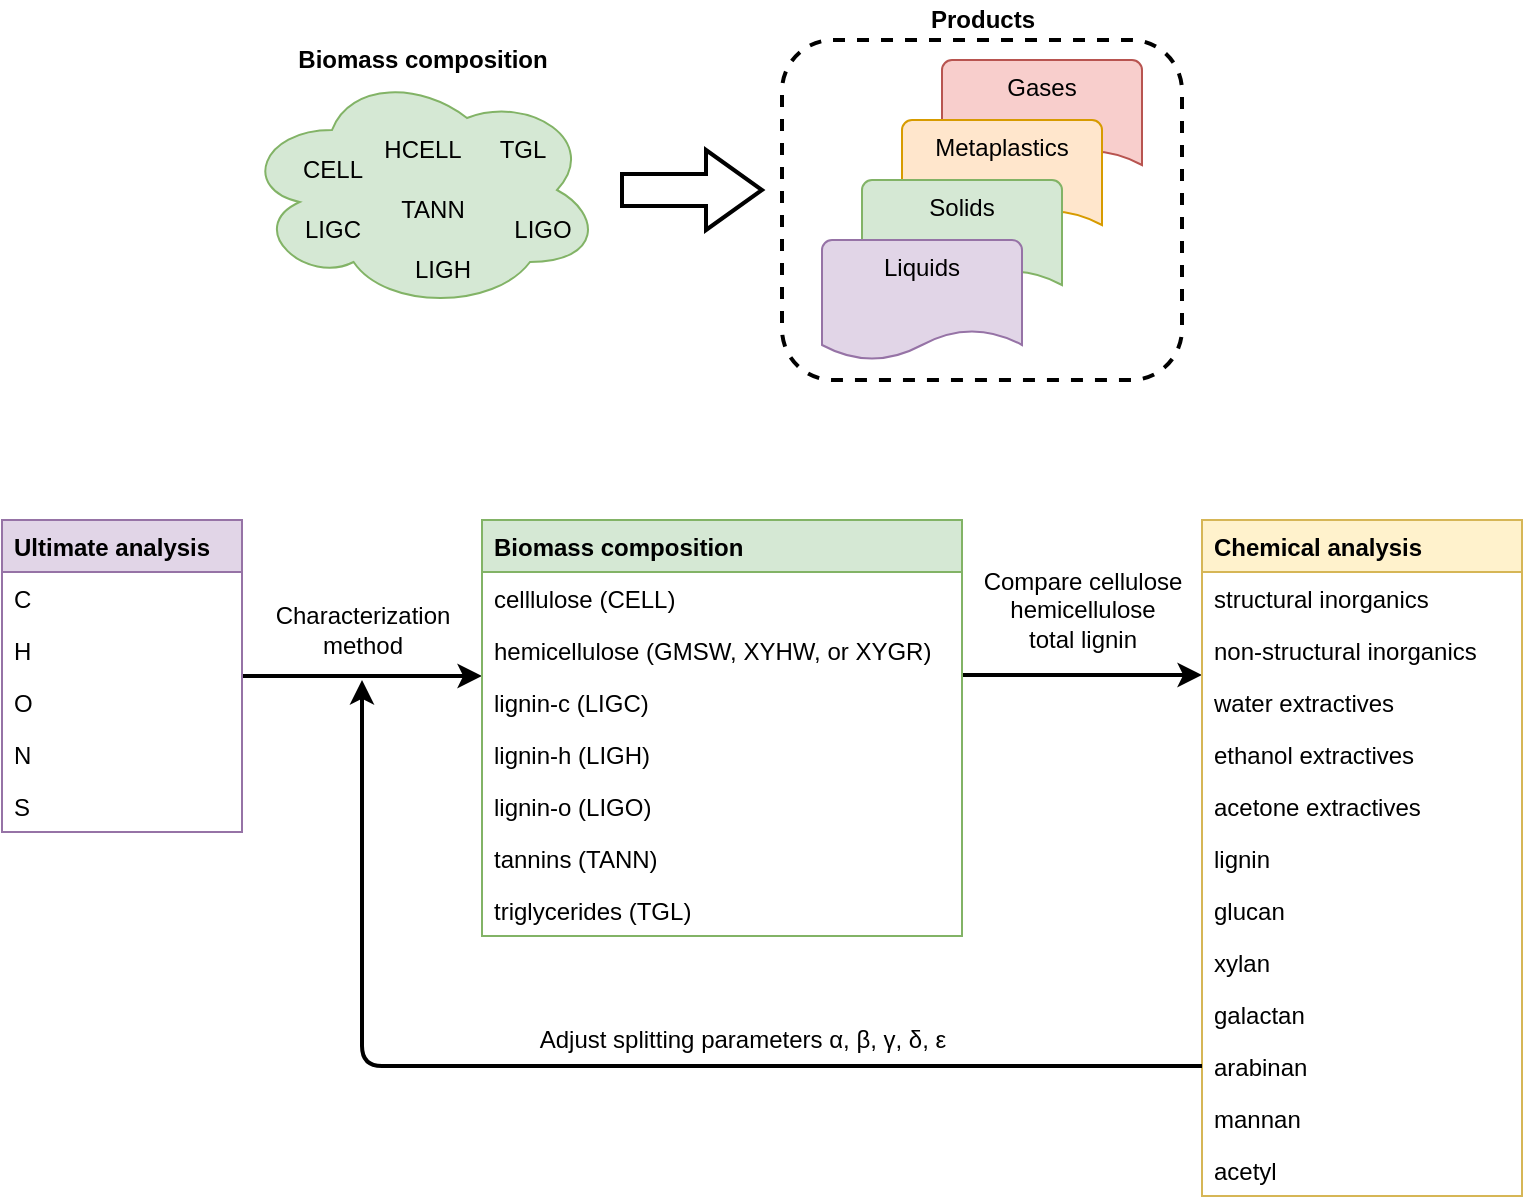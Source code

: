 <mxfile version="14.9.2" type="device"><diagram id="wfAirTrPSHVfJtZQhna5" name="Page-1"><mxGraphModel dx="1070" dy="1123" grid="1" gridSize="10" guides="1" tooltips="1" connect="1" arrows="1" fold="0" page="1" pageScale="1" pageWidth="850" pageHeight="1100" math="0" shadow="0"><root><mxCell id="0"/><mxCell id="1" parent="0"/><mxCell id="IlKrfp-x2JW12tBkUwaj-61" value="Gases" style="strokeWidth=1;html=1;shape=mxgraph.flowchart.document2;whiteSpace=wrap;size=0.25;labelBackgroundColor=none;align=center;verticalAlign=top;fillColor=#f8cecc;strokeColor=#b85450;" parent="1" vertex="1"><mxGeometry x="510" y="70" width="100" height="60" as="geometry"/></mxCell><mxCell id="IlKrfp-x2JW12tBkUwaj-60" value="Metaplastics" style="strokeWidth=1;html=1;shape=mxgraph.flowchart.document2;whiteSpace=wrap;size=0.25;labelBackgroundColor=none;align=center;verticalAlign=top;fillColor=#ffe6cc;strokeColor=#d79b00;" parent="1" vertex="1"><mxGeometry x="490" y="100" width="100" height="60" as="geometry"/></mxCell><mxCell id="IlKrfp-x2JW12tBkUwaj-42" value="" style="ellipse;shape=cloud;whiteSpace=wrap;html=1;labelBackgroundColor=none;align=left;fillColor=#d5e8d4;strokeColor=#82b366;" parent="1" vertex="1"><mxGeometry x="160" y="75" width="180" height="120" as="geometry"/></mxCell><mxCell id="IlKrfp-x2JW12tBkUwaj-43" value="CELL" style="text;html=1;align=center;verticalAlign=middle;resizable=0;points=[];autosize=1;strokeColor=none;" parent="1" vertex="1"><mxGeometry x="180" y="115" width="50" height="20" as="geometry"/></mxCell><mxCell id="IlKrfp-x2JW12tBkUwaj-44" value="LIGC" style="text;html=1;align=center;verticalAlign=middle;resizable=0;points=[];autosize=1;strokeColor=none;" parent="1" vertex="1"><mxGeometry x="185" y="145" width="40" height="20" as="geometry"/></mxCell><mxCell id="IlKrfp-x2JW12tBkUwaj-45" value="LIGH" style="text;html=1;align=center;verticalAlign=middle;resizable=0;points=[];autosize=1;strokeColor=none;" parent="1" vertex="1"><mxGeometry x="240" y="165" width="40" height="20" as="geometry"/></mxCell><mxCell id="IlKrfp-x2JW12tBkUwaj-46" value="LIGO" style="text;html=1;align=center;verticalAlign=middle;resizable=0;points=[];autosize=1;strokeColor=none;" parent="1" vertex="1"><mxGeometry x="290" y="145" width="40" height="20" as="geometry"/></mxCell><mxCell id="IlKrfp-x2JW12tBkUwaj-47" value="TANN" style="text;html=1;align=center;verticalAlign=middle;resizable=0;points=[];autosize=1;strokeColor=none;" parent="1" vertex="1"><mxGeometry x="230" y="135" width="50" height="20" as="geometry"/></mxCell><mxCell id="IlKrfp-x2JW12tBkUwaj-48" value="TGL" style="text;html=1;align=center;verticalAlign=middle;resizable=0;points=[];autosize=1;strokeColor=none;" parent="1" vertex="1"><mxGeometry x="280" y="105" width="40" height="20" as="geometry"/></mxCell><mxCell id="IlKrfp-x2JW12tBkUwaj-49" value="HCELL" style="text;html=1;align=center;verticalAlign=middle;resizable=0;points=[];autosize=1;strokeColor=none;" parent="1" vertex="1"><mxGeometry x="225" y="105" width="50" height="20" as="geometry"/></mxCell><mxCell id="IlKrfp-x2JW12tBkUwaj-50" value="" style="shape=singleArrow;whiteSpace=wrap;html=1;arrowWidth=0.4;arrowSize=0.4;labelBackgroundColor=none;align=left;strokeWidth=2;" parent="1" vertex="1"><mxGeometry x="350" y="115" width="70" height="40" as="geometry"/></mxCell><mxCell id="IlKrfp-x2JW12tBkUwaj-58" value="Solids" style="strokeWidth=1;html=1;shape=mxgraph.flowchart.document2;whiteSpace=wrap;size=0.25;labelBackgroundColor=none;align=center;verticalAlign=top;fillColor=#d5e8d4;strokeColor=#82b366;" parent="1" vertex="1"><mxGeometry x="470" y="130" width="100" height="60" as="geometry"/></mxCell><mxCell id="IlKrfp-x2JW12tBkUwaj-59" value="Liquids" style="strokeWidth=1;html=1;shape=mxgraph.flowchart.document2;whiteSpace=wrap;size=0.25;labelBackgroundColor=none;align=center;verticalAlign=top;fillColor=#e1d5e7;strokeColor=#9673a6;" parent="1" vertex="1"><mxGeometry x="450" y="160" width="100" height="60" as="geometry"/></mxCell><mxCell id="IlKrfp-x2JW12tBkUwaj-63" value="Biomass composition" style="text;html=1;align=center;verticalAlign=middle;resizable=0;points=[];autosize=1;strokeColor=none;fontStyle=1" parent="1" vertex="1"><mxGeometry x="180" y="60" width="140" height="20" as="geometry"/></mxCell><mxCell id="IlKrfp-x2JW12tBkUwaj-64" value="Products" style="text;html=1;align=center;verticalAlign=middle;resizable=0;points=[];autosize=1;strokeColor=none;fontStyle=1" parent="1" vertex="1"><mxGeometry x="495" y="40" width="70" height="20" as="geometry"/></mxCell><mxCell id="IlKrfp-x2JW12tBkUwaj-65" value="" style="rounded=1;whiteSpace=wrap;html=1;labelBackgroundColor=none;strokeWidth=2;align=center;verticalAlign=top;dashed=1;fillColor=none;" parent="1" vertex="1"><mxGeometry x="430" y="60" width="200" height="170" as="geometry"/></mxCell><mxCell id="QaeWvdhVbEM9VQBV-gmF-33" style="edgeStyle=orthogonalEdgeStyle;rounded=0;orthogonalLoop=1;jettySize=auto;html=1;strokeWidth=2;startArrow=classic;startFill=1;endArrow=none;endFill=0;" parent="1" edge="1"><mxGeometry relative="1" as="geometry"><mxPoint x="640" y="377.5" as="sourcePoint"/><mxPoint x="520" y="377.5" as="targetPoint"/></mxGeometry></mxCell><mxCell id="QaeWvdhVbEM9VQBV-gmF-2" value="Chemical analysis" style="swimlane;fontStyle=1;childLayout=stackLayout;horizontal=1;startSize=26;horizontalStack=0;resizeParent=1;resizeParentMax=0;resizeLast=0;collapsible=1;marginBottom=0;labelBackgroundColor=none;align=left;swimlaneLine=1;spacingLeft=4;fillColor=#fff2cc;strokeColor=#d6b656;" parent="1" vertex="1"><mxGeometry x="640" y="300" width="160" height="338" as="geometry"/></mxCell><mxCell id="QaeWvdhVbEM9VQBV-gmF-3" value="structural inorganics" style="text;strokeColor=none;fillColor=none;align=left;verticalAlign=top;spacingLeft=4;spacingRight=4;overflow=hidden;rotatable=0;points=[[0,0.5],[1,0.5]];portConstraint=eastwest;" parent="QaeWvdhVbEM9VQBV-gmF-2" vertex="1"><mxGeometry y="26" width="160" height="26" as="geometry"/></mxCell><mxCell id="QaeWvdhVbEM9VQBV-gmF-4" value="non-structural inorganics" style="text;strokeColor=none;fillColor=none;align=left;verticalAlign=top;spacingLeft=4;spacingRight=4;overflow=hidden;rotatable=0;points=[[0,0.5],[1,0.5]];portConstraint=eastwest;" parent="QaeWvdhVbEM9VQBV-gmF-2" vertex="1"><mxGeometry y="52" width="160" height="26" as="geometry"/></mxCell><mxCell id="QaeWvdhVbEM9VQBV-gmF-5" value="water extractives&#xa;" style="text;strokeColor=none;fillColor=none;align=left;verticalAlign=top;spacingLeft=4;spacingRight=4;overflow=hidden;rotatable=0;points=[[0,0.5],[1,0.5]];portConstraint=eastwest;labelBackgroundColor=none;" parent="QaeWvdhVbEM9VQBV-gmF-2" vertex="1"><mxGeometry y="78" width="160" height="26" as="geometry"/></mxCell><mxCell id="QaeWvdhVbEM9VQBV-gmF-6" value="ethanol extractives" style="text;strokeColor=none;fillColor=none;align=left;verticalAlign=top;spacingLeft=4;spacingRight=4;overflow=hidden;rotatable=0;points=[[0,0.5],[1,0.5]];portConstraint=eastwest;" parent="QaeWvdhVbEM9VQBV-gmF-2" vertex="1"><mxGeometry y="104" width="160" height="26" as="geometry"/></mxCell><mxCell id="QaeWvdhVbEM9VQBV-gmF-7" value="acetone extractives" style="text;strokeColor=none;fillColor=none;align=left;verticalAlign=top;spacingLeft=4;spacingRight=4;overflow=hidden;rotatable=0;points=[[0,0.5],[1,0.5]];portConstraint=eastwest;labelBackgroundColor=none;" parent="QaeWvdhVbEM9VQBV-gmF-2" vertex="1"><mxGeometry y="130" width="160" height="26" as="geometry"/></mxCell><mxCell id="QaeWvdhVbEM9VQBV-gmF-8" value="lignin" style="text;strokeColor=none;fillColor=none;align=left;verticalAlign=top;spacingLeft=4;spacingRight=4;overflow=hidden;rotatable=0;points=[[0,0.5],[1,0.5]];portConstraint=eastwest;labelBackgroundColor=none;" parent="QaeWvdhVbEM9VQBV-gmF-2" vertex="1"><mxGeometry y="156" width="160" height="26" as="geometry"/></mxCell><mxCell id="QaeWvdhVbEM9VQBV-gmF-9" value="glucan" style="text;strokeColor=none;fillColor=none;align=left;verticalAlign=top;spacingLeft=4;spacingRight=4;overflow=hidden;rotatable=0;points=[[0,0.5],[1,0.5]];portConstraint=eastwest;labelBackgroundColor=none;" parent="QaeWvdhVbEM9VQBV-gmF-2" vertex="1"><mxGeometry y="182" width="160" height="26" as="geometry"/></mxCell><mxCell id="QaeWvdhVbEM9VQBV-gmF-10" value="xylan" style="text;strokeColor=none;fillColor=none;align=left;verticalAlign=top;spacingLeft=4;spacingRight=4;overflow=hidden;rotatable=0;points=[[0,0.5],[1,0.5]];portConstraint=eastwest;labelBackgroundColor=none;" parent="QaeWvdhVbEM9VQBV-gmF-2" vertex="1"><mxGeometry y="208" width="160" height="26" as="geometry"/></mxCell><mxCell id="QaeWvdhVbEM9VQBV-gmF-11" value="galactan" style="text;strokeColor=none;fillColor=none;align=left;verticalAlign=top;spacingLeft=4;spacingRight=4;overflow=hidden;rotatable=0;points=[[0,0.5],[1,0.5]];portConstraint=eastwest;labelBackgroundColor=none;" parent="QaeWvdhVbEM9VQBV-gmF-2" vertex="1"><mxGeometry y="234" width="160" height="26" as="geometry"/></mxCell><mxCell id="QaeWvdhVbEM9VQBV-gmF-12" value="arabinan" style="text;strokeColor=none;fillColor=none;align=left;verticalAlign=top;spacingLeft=4;spacingRight=4;overflow=hidden;rotatable=0;points=[[0,0.5],[1,0.5]];portConstraint=eastwest;labelBackgroundColor=none;" parent="QaeWvdhVbEM9VQBV-gmF-2" vertex="1"><mxGeometry y="260" width="160" height="26" as="geometry"/></mxCell><mxCell id="QaeWvdhVbEM9VQBV-gmF-13" value="mannan" style="text;strokeColor=none;fillColor=none;align=left;verticalAlign=top;spacingLeft=4;spacingRight=4;overflow=hidden;rotatable=0;points=[[0,0.5],[1,0.5]];portConstraint=eastwest;labelBackgroundColor=none;" parent="QaeWvdhVbEM9VQBV-gmF-2" vertex="1"><mxGeometry y="286" width="160" height="26" as="geometry"/></mxCell><mxCell id="QaeWvdhVbEM9VQBV-gmF-14" value="acetyl" style="text;strokeColor=none;fillColor=none;align=left;verticalAlign=top;spacingLeft=4;spacingRight=4;overflow=hidden;rotatable=0;points=[[0,0.5],[1,0.5]];portConstraint=eastwest;labelBackgroundColor=none;" parent="QaeWvdhVbEM9VQBV-gmF-2" vertex="1"><mxGeometry y="312" width="160" height="26" as="geometry"/></mxCell><mxCell id="QaeWvdhVbEM9VQBV-gmF-30" style="edgeStyle=orthogonalEdgeStyle;rounded=0;orthogonalLoop=1;jettySize=auto;html=1;strokeWidth=2;" parent="1" source="QaeWvdhVbEM9VQBV-gmF-16" edge="1"><mxGeometry relative="1" as="geometry"><mxPoint x="280" y="378" as="targetPoint"/></mxGeometry></mxCell><mxCell id="QaeWvdhVbEM9VQBV-gmF-16" value="Ultimate analysis" style="swimlane;fontStyle=1;childLayout=stackLayout;horizontal=1;startSize=26;horizontalStack=0;resizeParent=1;resizeParentMax=0;resizeLast=0;collapsible=1;marginBottom=0;labelBackgroundColor=none;align=left;spacingLeft=4;fillColor=#e1d5e7;strokeColor=#9673a6;" parent="1" vertex="1"><mxGeometry x="40" y="300" width="120" height="156" as="geometry"/></mxCell><mxCell id="QaeWvdhVbEM9VQBV-gmF-17" value="C" style="text;strokeColor=none;fillColor=none;align=left;verticalAlign=top;spacingLeft=4;spacingRight=4;overflow=hidden;rotatable=0;points=[[0,0.5],[1,0.5]];portConstraint=eastwest;" parent="QaeWvdhVbEM9VQBV-gmF-16" vertex="1"><mxGeometry y="26" width="120" height="26" as="geometry"/></mxCell><mxCell id="QaeWvdhVbEM9VQBV-gmF-18" value="H" style="text;strokeColor=none;fillColor=none;align=left;verticalAlign=top;spacingLeft=4;spacingRight=4;overflow=hidden;rotatable=0;points=[[0,0.5],[1,0.5]];portConstraint=eastwest;" parent="QaeWvdhVbEM9VQBV-gmF-16" vertex="1"><mxGeometry y="52" width="120" height="26" as="geometry"/></mxCell><mxCell id="QaeWvdhVbEM9VQBV-gmF-19" value="O" style="text;strokeColor=none;fillColor=none;align=left;verticalAlign=top;spacingLeft=4;spacingRight=4;overflow=hidden;rotatable=0;points=[[0,0.5],[1,0.5]];portConstraint=eastwest;" parent="QaeWvdhVbEM9VQBV-gmF-16" vertex="1"><mxGeometry y="78" width="120" height="26" as="geometry"/></mxCell><mxCell id="QaeWvdhVbEM9VQBV-gmF-20" value="N" style="text;strokeColor=none;fillColor=none;align=left;verticalAlign=top;spacingLeft=4;spacingRight=4;overflow=hidden;rotatable=0;points=[[0,0.5],[1,0.5]];portConstraint=eastwest;labelBackgroundColor=none;" parent="QaeWvdhVbEM9VQBV-gmF-16" vertex="1"><mxGeometry y="104" width="120" height="26" as="geometry"/></mxCell><mxCell id="QaeWvdhVbEM9VQBV-gmF-21" value="S" style="text;strokeColor=none;fillColor=none;align=left;verticalAlign=top;spacingLeft=4;spacingRight=4;overflow=hidden;rotatable=0;points=[[0,0.5],[1,0.5]];portConstraint=eastwest;labelBackgroundColor=none;" parent="QaeWvdhVbEM9VQBV-gmF-16" vertex="1"><mxGeometry y="130" width="120" height="26" as="geometry"/></mxCell><mxCell id="QaeWvdhVbEM9VQBV-gmF-22" value="Biomass composition" style="swimlane;fontStyle=1;childLayout=stackLayout;horizontal=1;startSize=26;horizontalStack=0;resizeParent=1;resizeParentMax=0;resizeLast=0;collapsible=1;marginBottom=0;labelBackgroundColor=none;align=left;spacingLeft=4;fillColor=#d5e8d4;strokeColor=#82b366;" parent="1" vertex="1"><mxGeometry x="280" y="300" width="240" height="208" as="geometry"/></mxCell><mxCell id="QaeWvdhVbEM9VQBV-gmF-23" value="celllulose (CELL)" style="text;strokeColor=none;fillColor=none;align=left;verticalAlign=top;spacingLeft=4;spacingRight=4;overflow=hidden;rotatable=0;points=[[0,0.5],[1,0.5]];portConstraint=eastwest;" parent="QaeWvdhVbEM9VQBV-gmF-22" vertex="1"><mxGeometry y="26" width="240" height="26" as="geometry"/></mxCell><mxCell id="QaeWvdhVbEM9VQBV-gmF-24" value="hemicellulose (GMSW, XYHW, or XYGR)" style="text;strokeColor=none;fillColor=none;align=left;verticalAlign=top;spacingLeft=4;spacingRight=4;overflow=hidden;rotatable=0;points=[[0,0.5],[1,0.5]];portConstraint=eastwest;" parent="QaeWvdhVbEM9VQBV-gmF-22" vertex="1"><mxGeometry y="52" width="240" height="26" as="geometry"/></mxCell><mxCell id="QaeWvdhVbEM9VQBV-gmF-25" value="lignin-c (LIGC)" style="text;strokeColor=none;fillColor=none;align=left;verticalAlign=top;spacingLeft=4;spacingRight=4;overflow=hidden;rotatable=0;points=[[0,0.5],[1,0.5]];portConstraint=eastwest;" parent="QaeWvdhVbEM9VQBV-gmF-22" vertex="1"><mxGeometry y="78" width="240" height="26" as="geometry"/></mxCell><mxCell id="QaeWvdhVbEM9VQBV-gmF-26" value="lignin-h (LIGH)" style="text;strokeColor=none;fillColor=none;align=left;verticalAlign=top;spacingLeft=4;spacingRight=4;overflow=hidden;rotatable=0;points=[[0,0.5],[1,0.5]];portConstraint=eastwest;labelBackgroundColor=none;" parent="QaeWvdhVbEM9VQBV-gmF-22" vertex="1"><mxGeometry y="104" width="240" height="26" as="geometry"/></mxCell><mxCell id="QaeWvdhVbEM9VQBV-gmF-27" value="lignin-o (LIGO)" style="text;strokeColor=none;fillColor=none;align=left;verticalAlign=top;spacingLeft=4;spacingRight=4;overflow=hidden;rotatable=0;points=[[0,0.5],[1,0.5]];portConstraint=eastwest;labelBackgroundColor=none;" parent="QaeWvdhVbEM9VQBV-gmF-22" vertex="1"><mxGeometry y="130" width="240" height="26" as="geometry"/></mxCell><mxCell id="QaeWvdhVbEM9VQBV-gmF-28" value="tannins (TANN)" style="text;strokeColor=none;fillColor=none;align=left;verticalAlign=top;spacingLeft=4;spacingRight=4;overflow=hidden;rotatable=0;points=[[0,0.5],[1,0.5]];portConstraint=eastwest;labelBackgroundColor=none;" parent="QaeWvdhVbEM9VQBV-gmF-22" vertex="1"><mxGeometry y="156" width="240" height="26" as="geometry"/></mxCell><mxCell id="QaeWvdhVbEM9VQBV-gmF-29" value="triglycerides (TGL)" style="text;strokeColor=none;fillColor=none;align=left;verticalAlign=top;spacingLeft=4;spacingRight=4;overflow=hidden;rotatable=0;points=[[0,0.5],[1,0.5]];portConstraint=eastwest;labelBackgroundColor=none;" parent="QaeWvdhVbEM9VQBV-gmF-22" vertex="1"><mxGeometry y="182" width="240" height="26" as="geometry"/></mxCell><mxCell id="QaeWvdhVbEM9VQBV-gmF-31" value="Characterization&lt;br&gt;method" style="text;html=1;align=center;verticalAlign=middle;resizable=0;points=[];autosize=1;strokeColor=none;" parent="1" vertex="1"><mxGeometry x="170" y="340" width="100" height="30" as="geometry"/></mxCell><mxCell id="QaeWvdhVbEM9VQBV-gmF-35" value="Compare cellulose&lt;br&gt;hemicellulose&lt;br&gt;total lignin" style="text;html=1;align=center;verticalAlign=middle;resizable=0;points=[];autosize=1;strokeColor=none;" parent="1" vertex="1"><mxGeometry x="525" y="320" width="110" height="50" as="geometry"/></mxCell><mxCell id="FZaYtRpXAJgHUf9eo2y1-1" value="Adjust splitting parameters α, β, γ, δ, ε" style="text;html=1;align=center;verticalAlign=middle;resizable=0;points=[];autosize=1;strokeColor=none;" vertex="1" parent="1"><mxGeometry x="300" y="550" width="220" height="20" as="geometry"/></mxCell><mxCell id="FZaYtRpXAJgHUf9eo2y1-2" value="" style="endArrow=classic;html=1;exitX=0;exitY=0.5;exitDx=0;exitDy=0;strokeWidth=2;" edge="1" parent="1" source="QaeWvdhVbEM9VQBV-gmF-12"><mxGeometry width="50" height="50" relative="1" as="geometry"><mxPoint x="400" y="470" as="sourcePoint"/><mxPoint x="220" y="380" as="targetPoint"/><Array as="points"><mxPoint x="220" y="573"/></Array></mxGeometry></mxCell></root></mxGraphModel></diagram></mxfile>